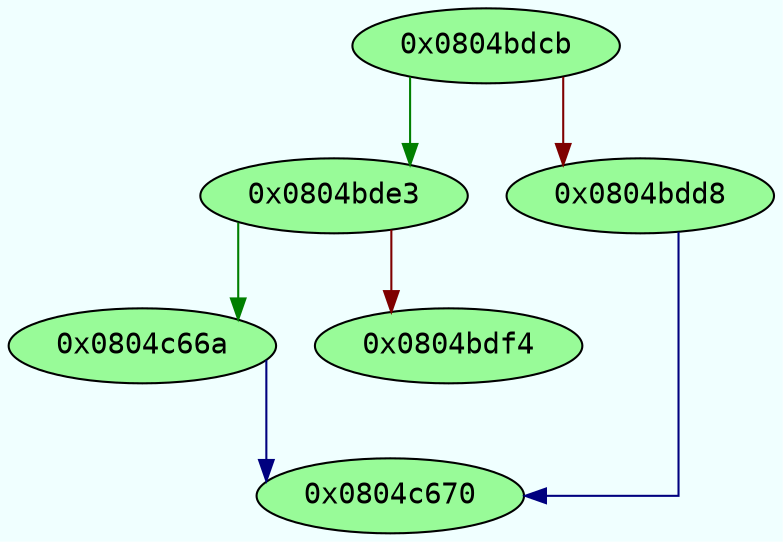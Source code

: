 digraph code {
	graph [bgcolor=azure fontsize=8 fontname="Courier" splines="ortho"];
	node [fillcolor=gray style=filled];
	edge [arrowhead="normal"];
	"0x0804bdcb" -> "0x0804bde3" [color="#007f00"];
	"0x0804bdcb" -> "0x0804bdd8" [color="#7f0000"];
	"0x0804bdcb" [URL="sym.te_eval/0x0804bdcb", fillcolor="palegreen",color="black", fontname="Courier",label="0x0804bdcb"]
	"0x0804bdd8" -> "0x0804c670" [color="#00007f"];
	"0x0804bdd8" [URL="sym.te_eval/0x0804bdd8", fillcolor="palegreen",color="black", fontname="Courier",label="0x0804bdd8"]
	"0x0804bde3" -> "0x0804c66a" [color="#007f00"];
	"0x0804bde3" -> "0x0804bdf4" [color="#7f0000"];
	"0x0804bde3" [URL="sym.te_eval/0x0804bde3", fillcolor="palegreen",color="black", fontname="Courier",label="0x0804bde3"]
	"0x0804bdf4" [URL="sym.te_eval/0x0804bdf4", fillcolor="palegreen",color="black", fontname="Courier",label="0x0804bdf4"]
	"0x0804c66a" -> "0x0804c670" [color="#00007f"];
	"0x0804c66a" [URL="sym.te_eval/0x0804c66a", fillcolor="palegreen",color="black", fontname="Courier",label="0x0804c66a"]
	"0x0804c670" [URL="sym.te_eval/0x0804c670", fillcolor="palegreen",color="black", fontname="Courier",label="0x0804c670"]
}
